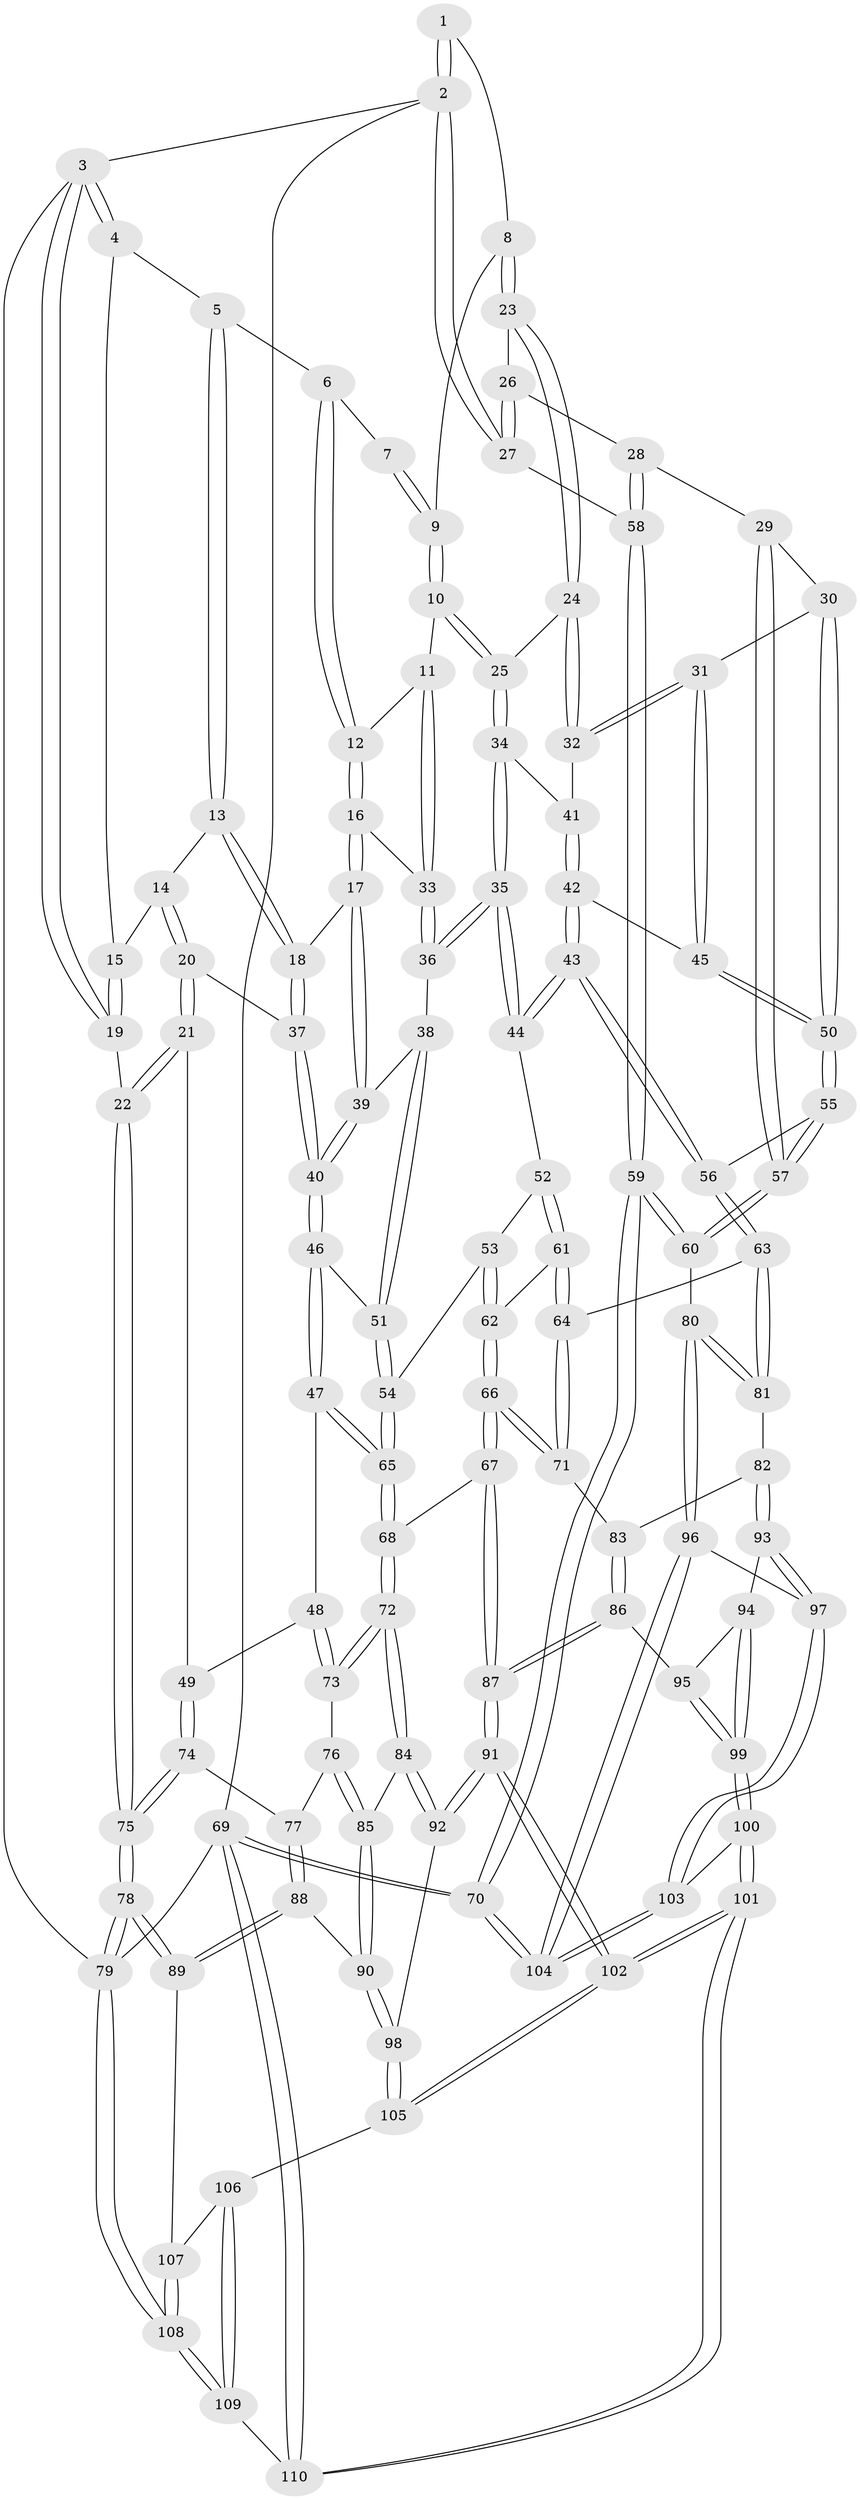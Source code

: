 // coarse degree distribution, {4: 0.5441176470588235, 3: 0.11764705882352941, 5: 0.29411764705882354, 6: 0.04411764705882353}
// Generated by graph-tools (version 1.1) at 2025/52/02/27/25 19:52:36]
// undirected, 110 vertices, 272 edges
graph export_dot {
graph [start="1"]
  node [color=gray90,style=filled];
  1 [pos="+0.7672191752417745+0"];
  2 [pos="+1+0"];
  3 [pos="+0+0"];
  4 [pos="+0.16789210233843205+0"];
  5 [pos="+0.21680846429278286+0"];
  6 [pos="+0.4279508047157296+0"];
  7 [pos="+0.7256697926756783+0"];
  8 [pos="+0.8312134071235234+0.11612002128777313"];
  9 [pos="+0.6552846819536723+0.11950491691027255"];
  10 [pos="+0.6145516492715367+0.16081096113559332"];
  11 [pos="+0.6042392439768719+0.15949652753218652"];
  12 [pos="+0.4561419584849142+0"];
  13 [pos="+0.2629271329007372+0.1738542262920225"];
  14 [pos="+0.10272648099703549+0.1465426554684359"];
  15 [pos="+0.09396270131834691+0.13251409692471297"];
  16 [pos="+0.41336179868054956+0.19163104110159554"];
  17 [pos="+0.37761321149885796+0.21912333794734468"];
  18 [pos="+0.26306159679459673+0.17431483848007598"];
  19 [pos="+0+0.31294012552180467"];
  20 [pos="+0.15135377199198843+0.2709911017761706"];
  21 [pos="+0+0.3523077720301832"];
  22 [pos="+0+0.3250811656807532"];
  23 [pos="+0.8349134813421497+0.12382097771179153"];
  24 [pos="+0.7956472253887418+0.2211390057534772"];
  25 [pos="+0.665615516281989+0.21713638009795044"];
  26 [pos="+0.8623058000926521+0.1282779278882813"];
  27 [pos="+1+0.021929993036092405"];
  28 [pos="+1+0.3124180722602362"];
  29 [pos="+0.9685663608616549+0.3393413061428418"];
  30 [pos="+0.8648237239202019+0.31150334337062124"];
  31 [pos="+0.8100844290182094+0.2756425586422148"];
  32 [pos="+0.8085923510840776+0.2715252942618836"];
  33 [pos="+0.5212132867865417+0.23917872405695378"];
  34 [pos="+0.6447651887654103+0.29088711852297594"];
  35 [pos="+0.5666915346558884+0.34506607774635567"];
  36 [pos="+0.5386865161516157+0.32420390151473805"];
  37 [pos="+0.182096917465967+0.2769727177348861"];
  38 [pos="+0.4243589014371761+0.3542002791579074"];
  39 [pos="+0.3719084187825466+0.26204012630509016"];
  40 [pos="+0.24117617679653905+0.35574281678451264"];
  41 [pos="+0.6638274704953324+0.3032081000839539"];
  42 [pos="+0.7273586303493986+0.36846620274424746"];
  43 [pos="+0.6901244693689443+0.4306354042208178"];
  44 [pos="+0.5685876222846138+0.3514089581594828"];
  45 [pos="+0.7477533310251223+0.35633996414149866"];
  46 [pos="+0.24118807769439263+0.35584324424285657"];
  47 [pos="+0.2138441868752022+0.4492917740350244"];
  48 [pos="+0.1655554556423026+0.4888093963402253"];
  49 [pos="+0.145273765988051+0.49069349445483684"];
  50 [pos="+0.8211532701847244+0.4256032533364083"];
  51 [pos="+0.4038236687305311+0.40710496955193703"];
  52 [pos="+0.543127518864813+0.4281715387916312"];
  53 [pos="+0.5392853780952072+0.42978324915825755"];
  54 [pos="+0.41017419985591524+0.45164079411330005"];
  55 [pos="+0.8358315627246783+0.5081700098176215"];
  56 [pos="+0.7019479903830464+0.517150565902828"];
  57 [pos="+0.8886012790204413+0.526531153183772"];
  58 [pos="+1+0.28505540960917"];
  59 [pos="+1+0.61464743118783"];
  60 [pos="+0.8894794935804513+0.5277787259087866"];
  61 [pos="+0.5617036043367318+0.4591999170520488"];
  62 [pos="+0.485218197955437+0.5311686608291704"];
  63 [pos="+0.7017335725162486+0.5173849404917653"];
  64 [pos="+0.627349523336361+0.543680201432134"];
  65 [pos="+0.3915106251044274+0.5187418089149805"];
  66 [pos="+0.4422513336207355+0.5959248731124713"];
  67 [pos="+0.429567929749236+0.5976469258657712"];
  68 [pos="+0.41258549634999964+0.5901583167060578"];
  69 [pos="+1+1"];
  70 [pos="+1+1"];
  71 [pos="+0.5737526648125532+0.59663665643956"];
  72 [pos="+0.32806123778231927+0.6385147020617743"];
  73 [pos="+0.21427700720302892+0.5700933363573406"];
  74 [pos="+0.09930212173390197+0.5520632278663608"];
  75 [pos="+0+0.7028051806576594"];
  76 [pos="+0.18081683316990396+0.6394106017336667"];
  77 [pos="+0.1299286484333735+0.6589522319490005"];
  78 [pos="+0+0.7141643868964461"];
  79 [pos="+0+1"];
  80 [pos="+0.8575514347236167+0.6931753962886347"];
  81 [pos="+0.7386267409515191+0.6489084488828246"];
  82 [pos="+0.6889688280028908+0.6999535060717225"];
  83 [pos="+0.5845344773575193+0.6234490120543887"];
  84 [pos="+0.3230720626798149+0.6474256052997146"];
  85 [pos="+0.25139733367557876+0.7022758513504961"];
  86 [pos="+0.5777943014760384+0.7185502017702605"];
  87 [pos="+0.4719498787078783+0.770546058315468"];
  88 [pos="+0.11899305218487007+0.6860379176242668"];
  89 [pos="+0+0.7605744759720474"];
  90 [pos="+0.21811437989872814+0.7543407753307058"];
  91 [pos="+0.450307373930738+0.8802749400754324"];
  92 [pos="+0.35638679685173175+0.7914723315133874"];
  93 [pos="+0.6873434271037467+0.7251713294549018"];
  94 [pos="+0.6796070238225398+0.7279036707151684"];
  95 [pos="+0.6003180341663891+0.740333293535138"];
  96 [pos="+0.895626361965783+0.8000508982774195"];
  97 [pos="+0.7148058369599573+0.7648314294705442"];
  98 [pos="+0.2178442306070715+0.7834593854777803"];
  99 [pos="+0.6032737191537271+0.8270426266258375"];
  100 [pos="+0.5930799002372124+0.913877696437185"];
  101 [pos="+0.4907897777149605+1"];
  102 [pos="+0.45604085557912893+0.907500743416703"];
  103 [pos="+0.6298362524130183+0.8966578145099959"];
  104 [pos="+0.9578585275399667+0.8754763498910062"];
  105 [pos="+0.2051053940691228+0.8123445778782302"];
  106 [pos="+0.16284795502833535+0.8678829148072614"];
  107 [pos="+0.06808583407598874+0.8376554050289629"];
  108 [pos="+0+1"];
  109 [pos="+0.2764323065446995+1"];
  110 [pos="+0.4737789444675985+1"];
  1 -- 2;
  1 -- 2;
  1 -- 8;
  2 -- 3;
  2 -- 27;
  2 -- 27;
  2 -- 69;
  3 -- 4;
  3 -- 4;
  3 -- 19;
  3 -- 19;
  3 -- 79;
  4 -- 5;
  4 -- 15;
  5 -- 6;
  5 -- 13;
  5 -- 13;
  6 -- 7;
  6 -- 12;
  6 -- 12;
  7 -- 9;
  7 -- 9;
  8 -- 9;
  8 -- 23;
  8 -- 23;
  9 -- 10;
  9 -- 10;
  10 -- 11;
  10 -- 25;
  10 -- 25;
  11 -- 12;
  11 -- 33;
  11 -- 33;
  12 -- 16;
  12 -- 16;
  13 -- 14;
  13 -- 18;
  13 -- 18;
  14 -- 15;
  14 -- 20;
  14 -- 20;
  15 -- 19;
  15 -- 19;
  16 -- 17;
  16 -- 17;
  16 -- 33;
  17 -- 18;
  17 -- 39;
  17 -- 39;
  18 -- 37;
  18 -- 37;
  19 -- 22;
  20 -- 21;
  20 -- 21;
  20 -- 37;
  21 -- 22;
  21 -- 22;
  21 -- 49;
  22 -- 75;
  22 -- 75;
  23 -- 24;
  23 -- 24;
  23 -- 26;
  24 -- 25;
  24 -- 32;
  24 -- 32;
  25 -- 34;
  25 -- 34;
  26 -- 27;
  26 -- 27;
  26 -- 28;
  27 -- 58;
  28 -- 29;
  28 -- 58;
  28 -- 58;
  29 -- 30;
  29 -- 57;
  29 -- 57;
  30 -- 31;
  30 -- 50;
  30 -- 50;
  31 -- 32;
  31 -- 32;
  31 -- 45;
  31 -- 45;
  32 -- 41;
  33 -- 36;
  33 -- 36;
  34 -- 35;
  34 -- 35;
  34 -- 41;
  35 -- 36;
  35 -- 36;
  35 -- 44;
  35 -- 44;
  36 -- 38;
  37 -- 40;
  37 -- 40;
  38 -- 39;
  38 -- 51;
  38 -- 51;
  39 -- 40;
  39 -- 40;
  40 -- 46;
  40 -- 46;
  41 -- 42;
  41 -- 42;
  42 -- 43;
  42 -- 43;
  42 -- 45;
  43 -- 44;
  43 -- 44;
  43 -- 56;
  43 -- 56;
  44 -- 52;
  45 -- 50;
  45 -- 50;
  46 -- 47;
  46 -- 47;
  46 -- 51;
  47 -- 48;
  47 -- 65;
  47 -- 65;
  48 -- 49;
  48 -- 73;
  48 -- 73;
  49 -- 74;
  49 -- 74;
  50 -- 55;
  50 -- 55;
  51 -- 54;
  51 -- 54;
  52 -- 53;
  52 -- 61;
  52 -- 61;
  53 -- 54;
  53 -- 62;
  53 -- 62;
  54 -- 65;
  54 -- 65;
  55 -- 56;
  55 -- 57;
  55 -- 57;
  56 -- 63;
  56 -- 63;
  57 -- 60;
  57 -- 60;
  58 -- 59;
  58 -- 59;
  59 -- 60;
  59 -- 60;
  59 -- 70;
  59 -- 70;
  60 -- 80;
  61 -- 62;
  61 -- 64;
  61 -- 64;
  62 -- 66;
  62 -- 66;
  63 -- 64;
  63 -- 81;
  63 -- 81;
  64 -- 71;
  64 -- 71;
  65 -- 68;
  65 -- 68;
  66 -- 67;
  66 -- 67;
  66 -- 71;
  66 -- 71;
  67 -- 68;
  67 -- 87;
  67 -- 87;
  68 -- 72;
  68 -- 72;
  69 -- 70;
  69 -- 70;
  69 -- 110;
  69 -- 110;
  69 -- 79;
  70 -- 104;
  70 -- 104;
  71 -- 83;
  72 -- 73;
  72 -- 73;
  72 -- 84;
  72 -- 84;
  73 -- 76;
  74 -- 75;
  74 -- 75;
  74 -- 77;
  75 -- 78;
  75 -- 78;
  76 -- 77;
  76 -- 85;
  76 -- 85;
  77 -- 88;
  77 -- 88;
  78 -- 79;
  78 -- 79;
  78 -- 89;
  78 -- 89;
  79 -- 108;
  79 -- 108;
  80 -- 81;
  80 -- 81;
  80 -- 96;
  80 -- 96;
  81 -- 82;
  82 -- 83;
  82 -- 93;
  82 -- 93;
  83 -- 86;
  83 -- 86;
  84 -- 85;
  84 -- 92;
  84 -- 92;
  85 -- 90;
  85 -- 90;
  86 -- 87;
  86 -- 87;
  86 -- 95;
  87 -- 91;
  87 -- 91;
  88 -- 89;
  88 -- 89;
  88 -- 90;
  89 -- 107;
  90 -- 98;
  90 -- 98;
  91 -- 92;
  91 -- 92;
  91 -- 102;
  91 -- 102;
  92 -- 98;
  93 -- 94;
  93 -- 97;
  93 -- 97;
  94 -- 95;
  94 -- 99;
  94 -- 99;
  95 -- 99;
  95 -- 99;
  96 -- 97;
  96 -- 104;
  96 -- 104;
  97 -- 103;
  97 -- 103;
  98 -- 105;
  98 -- 105;
  99 -- 100;
  99 -- 100;
  100 -- 101;
  100 -- 101;
  100 -- 103;
  101 -- 102;
  101 -- 102;
  101 -- 110;
  101 -- 110;
  102 -- 105;
  102 -- 105;
  103 -- 104;
  103 -- 104;
  105 -- 106;
  106 -- 107;
  106 -- 109;
  106 -- 109;
  107 -- 108;
  107 -- 108;
  108 -- 109;
  108 -- 109;
  109 -- 110;
}

